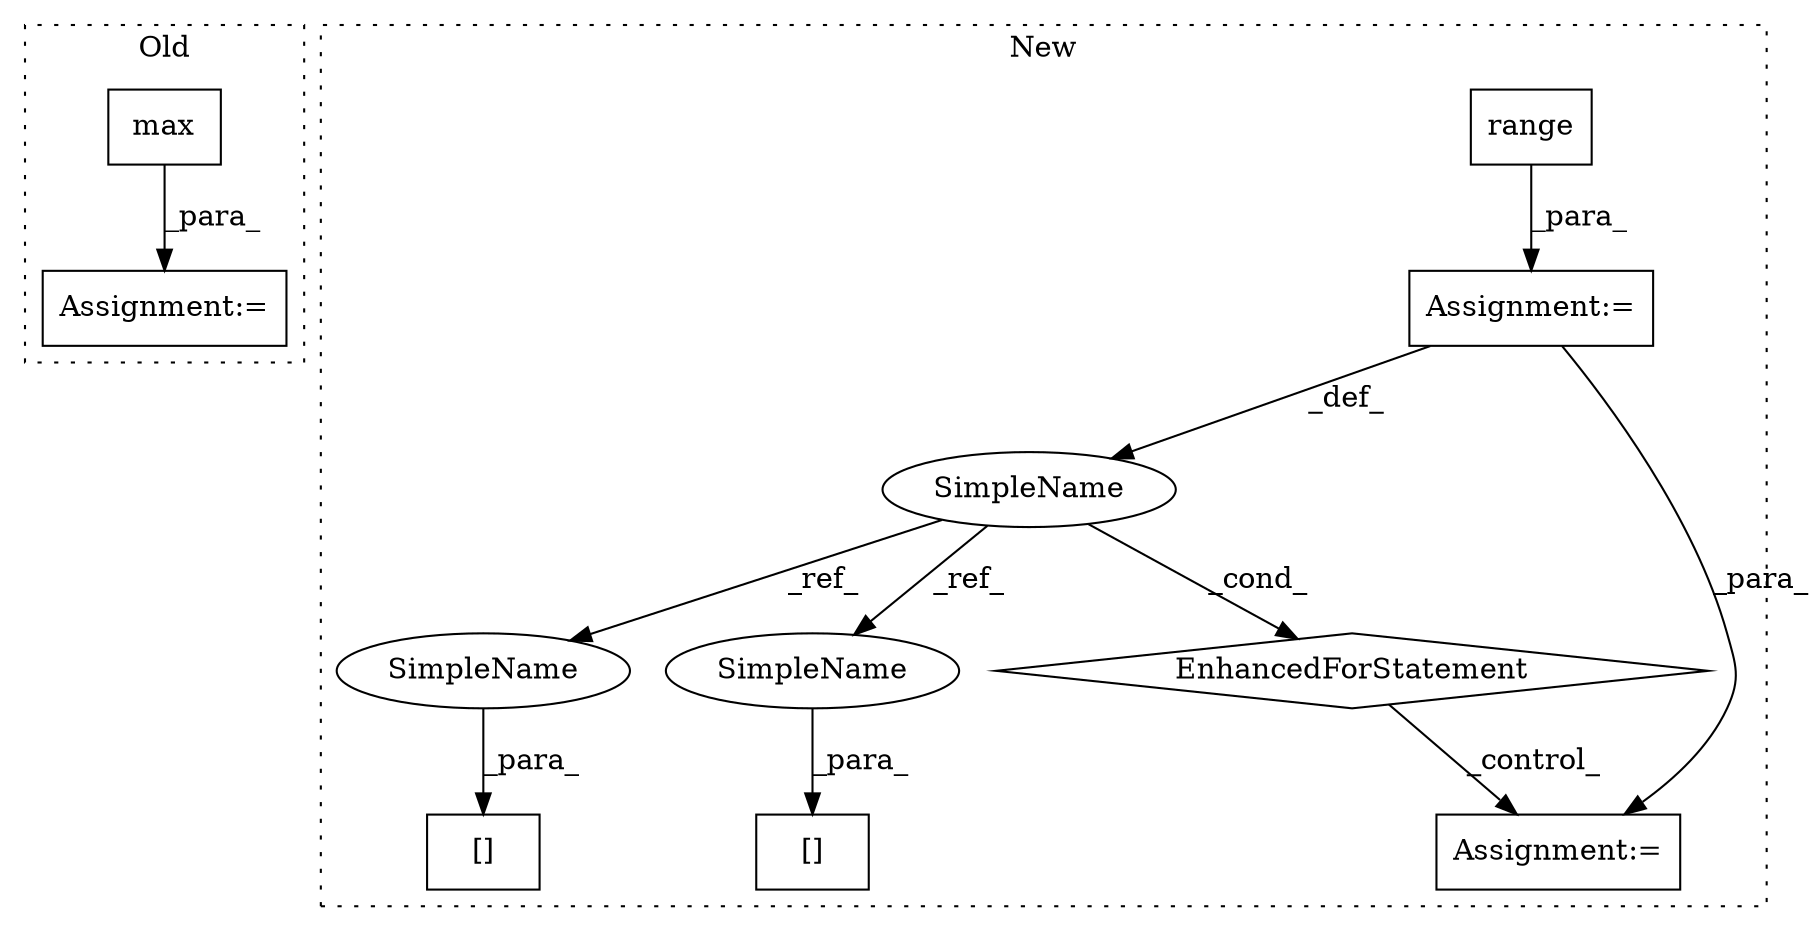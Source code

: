 digraph G {
subgraph cluster0 {
1 [label="max" a="32" s="14674,14690" l="4,1" shape="box"];
5 [label="Assignment:=" a="7" s="14673" l="1" shape="box"];
label = "Old";
style="dotted";
}
subgraph cluster1 {
2 [label="range" a="32" s="14771,14787" l="6,1" shape="box"];
3 [label="Assignment:=" a="7" s="14706,14788" l="57,2" shape="box"];
4 [label="EnhancedForStatement" a="70" s="14706,14788" l="57,2" shape="diamond"];
6 [label="[]" a="2" s="14851,14866" l="14,1" shape="box"];
7 [label="SimpleName" a="42" s="14767" l="1" shape="ellipse"];
8 [label="Assignment:=" a="7" s="14807" l="1" shape="box"];
9 [label="[]" a="2" s="15080,15099" l="18,1" shape="box"];
10 [label="SimpleName" a="42" s="14865" l="1" shape="ellipse"];
11 [label="SimpleName" a="42" s="15098" l="1" shape="ellipse"];
label = "New";
style="dotted";
}
1 -> 5 [label="_para_"];
2 -> 3 [label="_para_"];
3 -> 8 [label="_para_"];
3 -> 7 [label="_def_"];
4 -> 8 [label="_control_"];
7 -> 11 [label="_ref_"];
7 -> 10 [label="_ref_"];
7 -> 4 [label="_cond_"];
10 -> 6 [label="_para_"];
11 -> 9 [label="_para_"];
}